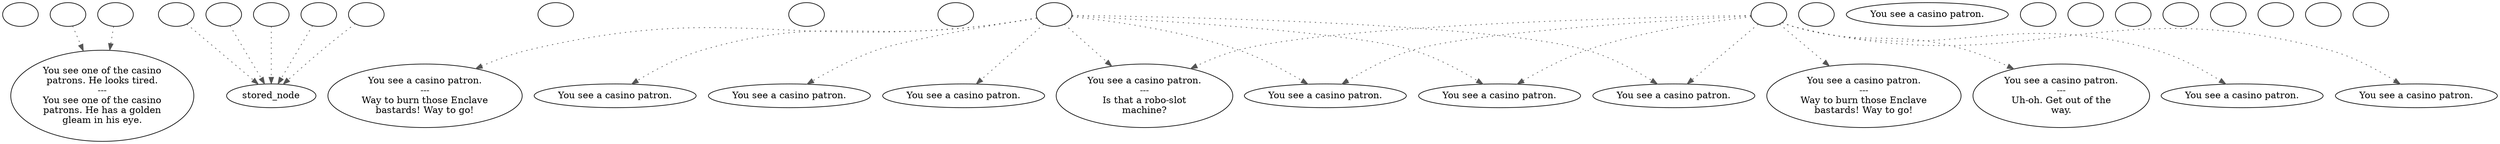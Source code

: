 digraph ncCasPat {
  "checkPartyMembersNearDoor" [style=filled       fillcolor="#FFFFFF"       color="#000000"]
  "checkPartyMembersNearDoor" [label=""]
  "ChooseFromList" [style=filled       fillcolor="#FFFFFF"       color="#000000"]
  "ChooseFromList" [label="You see one of the casino\npatrons. He looks tired.\n---\nYou see one of the casino\npatrons. He has a golden\ngleam in his eye."]
  "CLICK_PREV" [style=filled       fillcolor="#FFFFFF"       color="#000000"]
  "CLICK_PREV" -> "ChooseFromList" [style=dotted color="#555555"]
  "CLICK_PREV" [label=""]
  "CLICK_0" [style=filled       fillcolor="#FFFFFF"       color="#000000"]
  "CLICK_0" -> "stored_node" [style=dotted color="#555555"]
  "CLICK_0" [label=""]
  "CLICK_1" [style=filled       fillcolor="#FFFFFF"       color="#000000"]
  "CLICK_1" -> "stored_node" [style=dotted color="#555555"]
  "CLICK_1" [label=""]
  "CLICK_2" [style=filled       fillcolor="#FFFFFF"       color="#000000"]
  "CLICK_2" -> "stored_node" [style=dotted color="#555555"]
  "CLICK_2" [label=""]
  "CLICK_3" [style=filled       fillcolor="#FFFFFF"       color="#000000"]
  "CLICK_3" -> "stored_node" [style=dotted color="#555555"]
  "CLICK_3" [label=""]
  "CLICK_4" [style=filled       fillcolor="#FFFFFF"       color="#000000"]
  "CLICK_4" -> "stored_node" [style=dotted color="#555555"]
  "CLICK_4" [label=""]
  "CLICK_MORE" [style=filled       fillcolor="#FFFFFF"       color="#000000"]
  "CLICK_MORE" -> "ChooseFromList" [style=dotted color="#555555"]
  "CLICK_MORE" [label=""]
  "start" [style=filled       fillcolor="#FFFFFF"       color="#000000"]
  "start" [label=""]
  "critter_p_proc" [style=filled       fillcolor="#FFFFFF"       color="#000000"]
  "critter_p_proc" [label=""]
  "pickup_p_proc" [style=filled       fillcolor="#FFFFFF"       color="#000000"]
  "pickup_p_proc" [label=""]
  "talk_p_proc" [style=filled       fillcolor="#FFFFFF"       color="#000000"]
  "talk_p_proc" -> "Node011" [style=dotted color="#555555"]
  "talk_p_proc" -> "Node012" [style=dotted color="#555555"]
  "talk_p_proc" -> "Node013" [style=dotted color="#555555"]
  "talk_p_proc" -> "Node006" [style=dotted color="#555555"]
  "talk_p_proc" -> "Node014" [style=dotted color="#555555"]
  "talk_p_proc" -> "Node008" [style=dotted color="#555555"]
  "talk_p_proc" -> "Node009" [style=dotted color="#555555"]
  "talk_p_proc" -> "Node010" [style=dotted color="#555555"]
  "talk_p_proc" [label=""]
  "destroy_p_proc" [style=filled       fillcolor="#FFFFFF"       color="#000000"]
  "destroy_p_proc" [label=""]
  "look_at_p_proc" [style=filled       fillcolor="#FFFFFF"       color="#000000"]
  "look_at_p_proc" [label="You see a casino patron."]
  "description_p_proc" [style=filled       fillcolor="#FFFFFF"       color="#000000"]
  "description_p_proc" [label=""]
  "use_skill_on_p_proc" [style=filled       fillcolor="#FFFFFF"       color="#000000"]
  "use_skill_on_p_proc" [label=""]
  "damage_p_proc" [style=filled       fillcolor="#FFFFFF"       color="#000000"]
  "damage_p_proc" [label=""]
  "map_enter_p_proc" [style=filled       fillcolor="#FFFFFF"       color="#000000"]
  "map_enter_p_proc" [label=""]
  "timed_event_p_proc" [style=filled       fillcolor="#FFFFFF"       color="#000000"]
  "timed_event_p_proc" -> "Node003" [style=dotted color="#555555"]
  "timed_event_p_proc" -> "Node004" [style=dotted color="#555555"]
  "timed_event_p_proc" -> "Node005" [style=dotted color="#555555"]
  "timed_event_p_proc" -> "Node006" [style=dotted color="#555555"]
  "timed_event_p_proc" -> "Node007" [style=dotted color="#555555"]
  "timed_event_p_proc" -> "Node008" [style=dotted color="#555555"]
  "timed_event_p_proc" -> "Node009" [style=dotted color="#555555"]
  "timed_event_p_proc" -> "Node010" [style=dotted color="#555555"]
  "timed_event_p_proc" [label=""]
  "map_update_p_proc" [style=filled       fillcolor="#FFFFFF"       color="#000000"]
  "map_update_p_proc" [label=""]
  "push_p_proc" [style=filled       fillcolor="#FFFFFF"       color="#000000"]
  "push_p_proc" [label=""]
  "Node998" [style=filled       fillcolor="#FFFFFF"       color="#000000"]
  "Node998" [label=""]
  "Node999" [style=filled       fillcolor="#FFFFFF"       color="#000000"]
  "Node999" [label=""]
  "Node003" [style=filled       fillcolor="#FFFFFF"       color="#000000"]
  "Node003" [label="You see a casino patron.\n---\nWay to burn those Enclave\nbastards! Way to go!"]
  "Node004" [style=filled       fillcolor="#FFFFFF"       color="#000000"]
  "Node004" [label="You see a casino patron.\n---\nUh-oh. Get out of the\nway."]
  "Node005" [style=filled       fillcolor="#FFFFFF"       color="#000000"]
  "Node005" [label="You see a casino patron."]
  "Node006" [style=filled       fillcolor="#FFFFFF"       color="#000000"]
  "Node006" [label="You see a casino patron."]
  "Node007" [style=filled       fillcolor="#FFFFFF"       color="#000000"]
  "Node007" [label="You see a casino patron."]
  "Node008" [style=filled       fillcolor="#FFFFFF"       color="#000000"]
  "Node008" [label="You see a casino patron."]
  "Node009" [style=filled       fillcolor="#FFFFFF"       color="#000000"]
  "Node009" [label="You see a casino patron.\n---\nIs that a robo-slot\nmachine?"]
  "Node010" [style=filled       fillcolor="#FFFFFF"       color="#000000"]
  "Node010" [label="You see a casino patron."]
  "Node011" [style=filled       fillcolor="#FFFFFF"       color="#000000"]
  "Node011" [label="You see a casino patron.\n---\nWay to burn those Enclave\nbastards! Way to go!"]
  "Node012" [style=filled       fillcolor="#FFFFFF"       color="#000000"]
  "Node012" [label="You see a casino patron."]
  "Node013" [style=filled       fillcolor="#FFFFFF"       color="#000000"]
  "Node013" [label="You see a casino patron."]
  "Node014" [style=filled       fillcolor="#FFFFFF"       color="#000000"]
  "Node014" [label="You see a casino patron."]
}